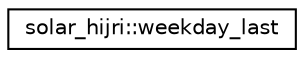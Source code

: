 digraph "Graphical Class Hierarchy"
{
 // LATEX_PDF_SIZE
  edge [fontname="Helvetica",fontsize="10",labelfontname="Helvetica",labelfontsize="10"];
  node [fontname="Helvetica",fontsize="10",shape=record];
  rankdir="LR";
  Node0 [label="solar_hijri::weekday_last",height=0.2,width=0.4,color="black", fillcolor="white", style="filled",URL="$classsolar__hijri_1_1weekday__last.html",tooltip=" "];
}
